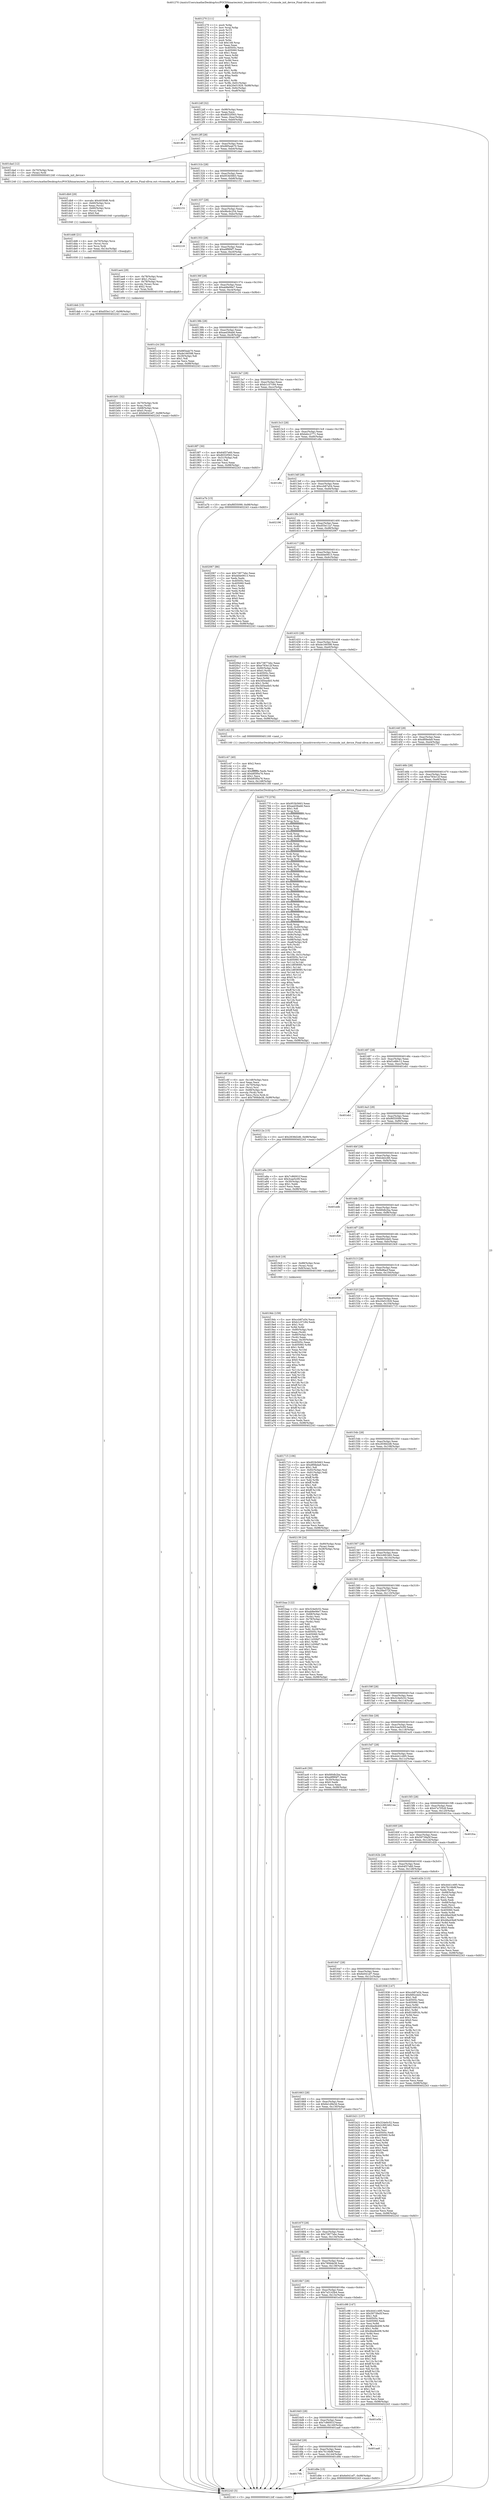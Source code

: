 digraph "0x401270" {
  label = "0x401270 (/mnt/c/Users/mathe/Desktop/tcc/POCII/binaries/extr_linuxdriversttyvtvt.c_vtconsole_init_device_Final-ollvm.out::main(0))"
  labelloc = "t"
  node[shape=record]

  Entry [label="",width=0.3,height=0.3,shape=circle,fillcolor=black,style=filled]
  "0x4012df" [label="{
     0x4012df [32]\l
     | [instrs]\l
     &nbsp;&nbsp;0x4012df \<+6\>: mov -0x98(%rbp),%eax\l
     &nbsp;&nbsp;0x4012e5 \<+2\>: mov %eax,%ecx\l
     &nbsp;&nbsp;0x4012e7 \<+6\>: sub $0x8032f563,%ecx\l
     &nbsp;&nbsp;0x4012ed \<+6\>: mov %eax,-0xac(%rbp)\l
     &nbsp;&nbsp;0x4012f3 \<+6\>: mov %ecx,-0xb0(%rbp)\l
     &nbsp;&nbsp;0x4012f9 \<+6\>: je 0000000000401915 \<main+0x6a5\>\l
  }"]
  "0x401915" [label="{
     0x401915\l
  }", style=dashed]
  "0x4012ff" [label="{
     0x4012ff [28]\l
     | [instrs]\l
     &nbsp;&nbsp;0x4012ff \<+5\>: jmp 0000000000401304 \<main+0x94\>\l
     &nbsp;&nbsp;0x401304 \<+6\>: mov -0xac(%rbp),%eax\l
     &nbsp;&nbsp;0x40130a \<+5\>: sub $0x885eab70,%eax\l
     &nbsp;&nbsp;0x40130f \<+6\>: mov %eax,-0xb4(%rbp)\l
     &nbsp;&nbsp;0x401315 \<+6\>: je 0000000000401dad \<main+0xb3d\>\l
  }"]
  Exit [label="",width=0.3,height=0.3,shape=circle,fillcolor=black,style=filled,peripheries=2]
  "0x401dad" [label="{
     0x401dad [12]\l
     | [instrs]\l
     &nbsp;&nbsp;0x401dad \<+4\>: mov -0x70(%rbp),%rax\l
     &nbsp;&nbsp;0x401db1 \<+3\>: mov (%rax),%rdi\l
     &nbsp;&nbsp;0x401db4 \<+5\>: call 0000000000401240 \<vtconsole_init_device\>\l
     | [calls]\l
     &nbsp;&nbsp;0x401240 \{1\} (/mnt/c/Users/mathe/Desktop/tcc/POCII/binaries/extr_linuxdriversttyvtvt.c_vtconsole_init_device_Final-ollvm.out::vtconsole_init_device)\l
  }"]
  "0x40131b" [label="{
     0x40131b [28]\l
     | [instrs]\l
     &nbsp;&nbsp;0x40131b \<+5\>: jmp 0000000000401320 \<main+0xb0\>\l
     &nbsp;&nbsp;0x401320 \<+6\>: mov -0xac(%rbp),%eax\l
     &nbsp;&nbsp;0x401326 \<+5\>: sub $0x953b5663,%eax\l
     &nbsp;&nbsp;0x40132b \<+6\>: mov %eax,-0xb8(%rbp)\l
     &nbsp;&nbsp;0x401331 \<+6\>: je 0000000000402151 \<main+0xee1\>\l
  }"]
  "0x401deb" [label="{
     0x401deb [15]\l
     | [instrs]\l
     &nbsp;&nbsp;0x401deb \<+10\>: movl $0xd55e11a7,-0x98(%rbp)\l
     &nbsp;&nbsp;0x401df5 \<+5\>: jmp 0000000000402243 \<main+0xfd3\>\l
  }"]
  "0x402151" [label="{
     0x402151\l
  }", style=dashed]
  "0x401337" [label="{
     0x401337 [28]\l
     | [instrs]\l
     &nbsp;&nbsp;0x401337 \<+5\>: jmp 000000000040133c \<main+0xcc\>\l
     &nbsp;&nbsp;0x40133c \<+6\>: mov -0xac(%rbp),%eax\l
     &nbsp;&nbsp;0x401342 \<+5\>: sub $0x9bc6c254,%eax\l
     &nbsp;&nbsp;0x401347 \<+6\>: mov %eax,-0xbc(%rbp)\l
     &nbsp;&nbsp;0x40134d \<+6\>: je 0000000000402218 \<main+0xfa8\>\l
  }"]
  "0x401dd6" [label="{
     0x401dd6 [21]\l
     | [instrs]\l
     &nbsp;&nbsp;0x401dd6 \<+4\>: mov -0x70(%rbp),%rcx\l
     &nbsp;&nbsp;0x401dda \<+3\>: mov (%rcx),%rcx\l
     &nbsp;&nbsp;0x401ddd \<+3\>: mov %rcx,%rdi\l
     &nbsp;&nbsp;0x401de0 \<+6\>: mov %eax,-0x14c(%rbp)\l
     &nbsp;&nbsp;0x401de6 \<+5\>: call 0000000000401030 \<free@plt\>\l
     | [calls]\l
     &nbsp;&nbsp;0x401030 \{1\} (unknown)\l
  }"]
  "0x402218" [label="{
     0x402218\l
  }", style=dashed]
  "0x401353" [label="{
     0x401353 [28]\l
     | [instrs]\l
     &nbsp;&nbsp;0x401353 \<+5\>: jmp 0000000000401358 \<main+0xe8\>\l
     &nbsp;&nbsp;0x401358 \<+6\>: mov -0xac(%rbp),%eax\l
     &nbsp;&nbsp;0x40135e \<+5\>: sub $0xa9f9f4f7,%eax\l
     &nbsp;&nbsp;0x401363 \<+6\>: mov %eax,-0xc0(%rbp)\l
     &nbsp;&nbsp;0x401369 \<+6\>: je 0000000000401ae4 \<main+0x874\>\l
  }"]
  "0x401db9" [label="{
     0x401db9 [29]\l
     | [instrs]\l
     &nbsp;&nbsp;0x401db9 \<+10\>: movabs $0x4030d6,%rdi\l
     &nbsp;&nbsp;0x401dc3 \<+4\>: mov -0x60(%rbp),%rcx\l
     &nbsp;&nbsp;0x401dc7 \<+2\>: mov %eax,(%rcx)\l
     &nbsp;&nbsp;0x401dc9 \<+4\>: mov -0x60(%rbp),%rcx\l
     &nbsp;&nbsp;0x401dcd \<+2\>: mov (%rcx),%esi\l
     &nbsp;&nbsp;0x401dcf \<+2\>: mov $0x0,%al\l
     &nbsp;&nbsp;0x401dd1 \<+5\>: call 0000000000401040 \<printf@plt\>\l
     | [calls]\l
     &nbsp;&nbsp;0x401040 \{1\} (unknown)\l
  }"]
  "0x401ae4" [label="{
     0x401ae4 [29]\l
     | [instrs]\l
     &nbsp;&nbsp;0x401ae4 \<+4\>: mov -0x78(%rbp),%rax\l
     &nbsp;&nbsp;0x401ae8 \<+6\>: movl $0x1,(%rax)\l
     &nbsp;&nbsp;0x401aee \<+4\>: mov -0x78(%rbp),%rax\l
     &nbsp;&nbsp;0x401af2 \<+3\>: movslq (%rax),%rax\l
     &nbsp;&nbsp;0x401af5 \<+4\>: shl $0x2,%rax\l
     &nbsp;&nbsp;0x401af9 \<+3\>: mov %rax,%rdi\l
     &nbsp;&nbsp;0x401afc \<+5\>: call 0000000000401050 \<malloc@plt\>\l
     | [calls]\l
     &nbsp;&nbsp;0x401050 \{1\} (unknown)\l
  }"]
  "0x40136f" [label="{
     0x40136f [28]\l
     | [instrs]\l
     &nbsp;&nbsp;0x40136f \<+5\>: jmp 0000000000401374 \<main+0x104\>\l
     &nbsp;&nbsp;0x401374 \<+6\>: mov -0xac(%rbp),%eax\l
     &nbsp;&nbsp;0x40137a \<+5\>: sub $0xab8e06e7,%eax\l
     &nbsp;&nbsp;0x40137f \<+6\>: mov %eax,-0xc4(%rbp)\l
     &nbsp;&nbsp;0x401385 \<+6\>: je 0000000000401c24 \<main+0x9b4\>\l
  }"]
  "0x40170b" [label="{
     0x40170b\l
  }", style=dashed]
  "0x401c24" [label="{
     0x401c24 [30]\l
     | [instrs]\l
     &nbsp;&nbsp;0x401c24 \<+5\>: mov $0x885eab70,%eax\l
     &nbsp;&nbsp;0x401c29 \<+5\>: mov $0xde166598,%ecx\l
     &nbsp;&nbsp;0x401c2e \<+3\>: mov -0x29(%rbp),%dl\l
     &nbsp;&nbsp;0x401c31 \<+3\>: test $0x1,%dl\l
     &nbsp;&nbsp;0x401c34 \<+3\>: cmovne %ecx,%eax\l
     &nbsp;&nbsp;0x401c37 \<+6\>: mov %eax,-0x98(%rbp)\l
     &nbsp;&nbsp;0x401c3d \<+5\>: jmp 0000000000402243 \<main+0xfd3\>\l
  }"]
  "0x40138b" [label="{
     0x40138b [28]\l
     | [instrs]\l
     &nbsp;&nbsp;0x40138b \<+5\>: jmp 0000000000401390 \<main+0x120\>\l
     &nbsp;&nbsp;0x401390 \<+6\>: mov -0xac(%rbp),%eax\l
     &nbsp;&nbsp;0x401396 \<+5\>: sub $0xaed36ab6,%eax\l
     &nbsp;&nbsp;0x40139b \<+6\>: mov %eax,-0xc8(%rbp)\l
     &nbsp;&nbsp;0x4013a1 \<+6\>: je 00000000004018f7 \<main+0x687\>\l
  }"]
  "0x401d9e" [label="{
     0x401d9e [15]\l
     | [instrs]\l
     &nbsp;&nbsp;0x401d9e \<+10\>: movl $0x6e041ef7,-0x98(%rbp)\l
     &nbsp;&nbsp;0x401da8 \<+5\>: jmp 0000000000402243 \<main+0xfd3\>\l
  }"]
  "0x4018f7" [label="{
     0x4018f7 [30]\l
     | [instrs]\l
     &nbsp;&nbsp;0x4018f7 \<+5\>: mov $0x64f37e60,%eax\l
     &nbsp;&nbsp;0x4018fc \<+5\>: mov $0x8032f563,%ecx\l
     &nbsp;&nbsp;0x401901 \<+3\>: mov -0x31(%rbp),%dl\l
     &nbsp;&nbsp;0x401904 \<+3\>: test $0x1,%dl\l
     &nbsp;&nbsp;0x401907 \<+3\>: cmovne %ecx,%eax\l
     &nbsp;&nbsp;0x40190a \<+6\>: mov %eax,-0x98(%rbp)\l
     &nbsp;&nbsp;0x401910 \<+5\>: jmp 0000000000402243 \<main+0xfd3\>\l
  }"]
  "0x4013a7" [label="{
     0x4013a7 [28]\l
     | [instrs]\l
     &nbsp;&nbsp;0x4013a7 \<+5\>: jmp 00000000004013ac \<main+0x13c\>\l
     &nbsp;&nbsp;0x4013ac \<+6\>: mov -0xac(%rbp),%eax\l
     &nbsp;&nbsp;0x4013b2 \<+5\>: sub $0xb1c57c94,%eax\l
     &nbsp;&nbsp;0x4013b7 \<+6\>: mov %eax,-0xcc(%rbp)\l
     &nbsp;&nbsp;0x4013bd \<+6\>: je 0000000000401a7b \<main+0x80b\>\l
  }"]
  "0x4016ef" [label="{
     0x4016ef [28]\l
     | [instrs]\l
     &nbsp;&nbsp;0x4016ef \<+5\>: jmp 00000000004016f4 \<main+0x484\>\l
     &nbsp;&nbsp;0x4016f4 \<+6\>: mov -0xac(%rbp),%eax\l
     &nbsp;&nbsp;0x4016fa \<+5\>: sub $0x7fc16b9f,%eax\l
     &nbsp;&nbsp;0x4016ff \<+6\>: mov %eax,-0x144(%rbp)\l
     &nbsp;&nbsp;0x401705 \<+6\>: je 0000000000401d9e \<main+0xb2e\>\l
  }"]
  "0x401a7b" [label="{
     0x401a7b [15]\l
     | [instrs]\l
     &nbsp;&nbsp;0x401a7b \<+10\>: movl $0xf6f35099,-0x98(%rbp)\l
     &nbsp;&nbsp;0x401a85 \<+5\>: jmp 0000000000402243 \<main+0xfd3\>\l
  }"]
  "0x4013c3" [label="{
     0x4013c3 [28]\l
     | [instrs]\l
     &nbsp;&nbsp;0x4013c3 \<+5\>: jmp 00000000004013c8 \<main+0x158\>\l
     &nbsp;&nbsp;0x4013c8 \<+6\>: mov -0xac(%rbp),%eax\l
     &nbsp;&nbsp;0x4013ce \<+5\>: sub $0xbdcc2771,%eax\l
     &nbsp;&nbsp;0x4013d3 \<+6\>: mov %eax,-0xd0(%rbp)\l
     &nbsp;&nbsp;0x4013d9 \<+6\>: je 0000000000401dfa \<main+0xb8a\>\l
  }"]
  "0x401aa8" [label="{
     0x401aa8\l
  }", style=dashed]
  "0x401dfa" [label="{
     0x401dfa\l
  }", style=dashed]
  "0x4013df" [label="{
     0x4013df [28]\l
     | [instrs]\l
     &nbsp;&nbsp;0x4013df \<+5\>: jmp 00000000004013e4 \<main+0x174\>\l
     &nbsp;&nbsp;0x4013e4 \<+6\>: mov -0xac(%rbp),%eax\l
     &nbsp;&nbsp;0x4013ea \<+5\>: sub $0xccb87a54,%eax\l
     &nbsp;&nbsp;0x4013ef \<+6\>: mov %eax,-0xd4(%rbp)\l
     &nbsp;&nbsp;0x4013f5 \<+6\>: je 0000000000402196 \<main+0xf26\>\l
  }"]
  "0x4016d3" [label="{
     0x4016d3 [28]\l
     | [instrs]\l
     &nbsp;&nbsp;0x4016d3 \<+5\>: jmp 00000000004016d8 \<main+0x468\>\l
     &nbsp;&nbsp;0x4016d8 \<+6\>: mov -0xac(%rbp),%eax\l
     &nbsp;&nbsp;0x4016de \<+5\>: sub $0x7c86001f,%eax\l
     &nbsp;&nbsp;0x4016e3 \<+6\>: mov %eax,-0x140(%rbp)\l
     &nbsp;&nbsp;0x4016e9 \<+6\>: je 0000000000401aa8 \<main+0x838\>\l
  }"]
  "0x402196" [label="{
     0x402196\l
  }", style=dashed]
  "0x4013fb" [label="{
     0x4013fb [28]\l
     | [instrs]\l
     &nbsp;&nbsp;0x4013fb \<+5\>: jmp 0000000000401400 \<main+0x190\>\l
     &nbsp;&nbsp;0x401400 \<+6\>: mov -0xac(%rbp),%eax\l
     &nbsp;&nbsp;0x401406 \<+5\>: sub $0xd55e11a7,%eax\l
     &nbsp;&nbsp;0x40140b \<+6\>: mov %eax,-0xd8(%rbp)\l
     &nbsp;&nbsp;0x401411 \<+6\>: je 0000000000402067 \<main+0xdf7\>\l
  }"]
  "0x401e5b" [label="{
     0x401e5b\l
  }", style=dashed]
  "0x402067" [label="{
     0x402067 [86]\l
     | [instrs]\l
     &nbsp;&nbsp;0x402067 \<+5\>: mov $0x73877ebc,%eax\l
     &nbsp;&nbsp;0x40206c \<+5\>: mov $0xdd4e0613,%ecx\l
     &nbsp;&nbsp;0x402071 \<+2\>: xor %edx,%edx\l
     &nbsp;&nbsp;0x402073 \<+7\>: mov 0x40505c,%esi\l
     &nbsp;&nbsp;0x40207a \<+7\>: mov 0x405060,%edi\l
     &nbsp;&nbsp;0x402081 \<+3\>: sub $0x1,%edx\l
     &nbsp;&nbsp;0x402084 \<+3\>: mov %esi,%r8d\l
     &nbsp;&nbsp;0x402087 \<+3\>: add %edx,%r8d\l
     &nbsp;&nbsp;0x40208a \<+4\>: imul %r8d,%esi\l
     &nbsp;&nbsp;0x40208e \<+3\>: and $0x1,%esi\l
     &nbsp;&nbsp;0x402091 \<+3\>: cmp $0x0,%esi\l
     &nbsp;&nbsp;0x402094 \<+4\>: sete %r9b\l
     &nbsp;&nbsp;0x402098 \<+3\>: cmp $0xa,%edi\l
     &nbsp;&nbsp;0x40209b \<+4\>: setl %r10b\l
     &nbsp;&nbsp;0x40209f \<+3\>: mov %r9b,%r11b\l
     &nbsp;&nbsp;0x4020a2 \<+3\>: and %r10b,%r11b\l
     &nbsp;&nbsp;0x4020a5 \<+3\>: xor %r10b,%r9b\l
     &nbsp;&nbsp;0x4020a8 \<+3\>: or %r9b,%r11b\l
     &nbsp;&nbsp;0x4020ab \<+4\>: test $0x1,%r11b\l
     &nbsp;&nbsp;0x4020af \<+3\>: cmovne %ecx,%eax\l
     &nbsp;&nbsp;0x4020b2 \<+6\>: mov %eax,-0x98(%rbp)\l
     &nbsp;&nbsp;0x4020b8 \<+5\>: jmp 0000000000402243 \<main+0xfd3\>\l
  }"]
  "0x401417" [label="{
     0x401417 [28]\l
     | [instrs]\l
     &nbsp;&nbsp;0x401417 \<+5\>: jmp 000000000040141c \<main+0x1ac\>\l
     &nbsp;&nbsp;0x40141c \<+6\>: mov -0xac(%rbp),%eax\l
     &nbsp;&nbsp;0x401422 \<+5\>: sub $0xdd4e0613,%eax\l
     &nbsp;&nbsp;0x401427 \<+6\>: mov %eax,-0xdc(%rbp)\l
     &nbsp;&nbsp;0x40142d \<+6\>: je 00000000004020bd \<main+0xe4d\>\l
  }"]
  "0x4016b7" [label="{
     0x4016b7 [28]\l
     | [instrs]\l
     &nbsp;&nbsp;0x4016b7 \<+5\>: jmp 00000000004016bc \<main+0x44c\>\l
     &nbsp;&nbsp;0x4016bc \<+6\>: mov -0xac(%rbp),%eax\l
     &nbsp;&nbsp;0x4016c2 \<+5\>: sub $0x7a3143b4,%eax\l
     &nbsp;&nbsp;0x4016c7 \<+6\>: mov %eax,-0x13c(%rbp)\l
     &nbsp;&nbsp;0x4016cd \<+6\>: je 0000000000401e5b \<main+0xbeb\>\l
  }"]
  "0x4020bd" [label="{
     0x4020bd [109]\l
     | [instrs]\l
     &nbsp;&nbsp;0x4020bd \<+5\>: mov $0x73877ebc,%eax\l
     &nbsp;&nbsp;0x4020c2 \<+5\>: mov $0xe783e12f,%ecx\l
     &nbsp;&nbsp;0x4020c7 \<+7\>: mov -0x90(%rbp),%rdx\l
     &nbsp;&nbsp;0x4020ce \<+6\>: movl $0x0,(%rdx)\l
     &nbsp;&nbsp;0x4020d4 \<+7\>: mov 0x40505c,%esi\l
     &nbsp;&nbsp;0x4020db \<+7\>: mov 0x405060,%edi\l
     &nbsp;&nbsp;0x4020e2 \<+3\>: mov %esi,%r8d\l
     &nbsp;&nbsp;0x4020e5 \<+7\>: sub $0x3d5ea4b5,%r8d\l
     &nbsp;&nbsp;0x4020ec \<+4\>: sub $0x1,%r8d\l
     &nbsp;&nbsp;0x4020f0 \<+7\>: add $0x3d5ea4b5,%r8d\l
     &nbsp;&nbsp;0x4020f7 \<+4\>: imul %r8d,%esi\l
     &nbsp;&nbsp;0x4020fb \<+3\>: and $0x1,%esi\l
     &nbsp;&nbsp;0x4020fe \<+3\>: cmp $0x0,%esi\l
     &nbsp;&nbsp;0x402101 \<+4\>: sete %r9b\l
     &nbsp;&nbsp;0x402105 \<+3\>: cmp $0xa,%edi\l
     &nbsp;&nbsp;0x402108 \<+4\>: setl %r10b\l
     &nbsp;&nbsp;0x40210c \<+3\>: mov %r9b,%r11b\l
     &nbsp;&nbsp;0x40210f \<+3\>: and %r10b,%r11b\l
     &nbsp;&nbsp;0x402112 \<+3\>: xor %r10b,%r9b\l
     &nbsp;&nbsp;0x402115 \<+3\>: or %r9b,%r11b\l
     &nbsp;&nbsp;0x402118 \<+4\>: test $0x1,%r11b\l
     &nbsp;&nbsp;0x40211c \<+3\>: cmovne %ecx,%eax\l
     &nbsp;&nbsp;0x40211f \<+6\>: mov %eax,-0x98(%rbp)\l
     &nbsp;&nbsp;0x402125 \<+5\>: jmp 0000000000402243 \<main+0xfd3\>\l
  }"]
  "0x401433" [label="{
     0x401433 [28]\l
     | [instrs]\l
     &nbsp;&nbsp;0x401433 \<+5\>: jmp 0000000000401438 \<main+0x1c8\>\l
     &nbsp;&nbsp;0x401438 \<+6\>: mov -0xac(%rbp),%eax\l
     &nbsp;&nbsp;0x40143e \<+5\>: sub $0xde166598,%eax\l
     &nbsp;&nbsp;0x401443 \<+6\>: mov %eax,-0xe0(%rbp)\l
     &nbsp;&nbsp;0x401449 \<+6\>: je 0000000000401c42 \<main+0x9d2\>\l
  }"]
  "0x401c98" [label="{
     0x401c98 [147]\l
     | [instrs]\l
     &nbsp;&nbsp;0x401c98 \<+5\>: mov $0x4441c495,%eax\l
     &nbsp;&nbsp;0x401c9d \<+5\>: mov $0x59739a5f,%ecx\l
     &nbsp;&nbsp;0x401ca2 \<+2\>: mov $0x1,%dl\l
     &nbsp;&nbsp;0x401ca4 \<+7\>: mov 0x40505c,%esi\l
     &nbsp;&nbsp;0x401cab \<+7\>: mov 0x405060,%edi\l
     &nbsp;&nbsp;0x401cb2 \<+3\>: mov %esi,%r8d\l
     &nbsp;&nbsp;0x401cb5 \<+7\>: add $0x4bedb408,%r8d\l
     &nbsp;&nbsp;0x401cbc \<+4\>: sub $0x1,%r8d\l
     &nbsp;&nbsp;0x401cc0 \<+7\>: sub $0x4bedb408,%r8d\l
     &nbsp;&nbsp;0x401cc7 \<+4\>: imul %r8d,%esi\l
     &nbsp;&nbsp;0x401ccb \<+3\>: and $0x1,%esi\l
     &nbsp;&nbsp;0x401cce \<+3\>: cmp $0x0,%esi\l
     &nbsp;&nbsp;0x401cd1 \<+4\>: sete %r9b\l
     &nbsp;&nbsp;0x401cd5 \<+3\>: cmp $0xa,%edi\l
     &nbsp;&nbsp;0x401cd8 \<+4\>: setl %r10b\l
     &nbsp;&nbsp;0x401cdc \<+3\>: mov %r9b,%r11b\l
     &nbsp;&nbsp;0x401cdf \<+4\>: xor $0xff,%r11b\l
     &nbsp;&nbsp;0x401ce3 \<+3\>: mov %r10b,%bl\l
     &nbsp;&nbsp;0x401ce6 \<+3\>: xor $0xff,%bl\l
     &nbsp;&nbsp;0x401ce9 \<+3\>: xor $0x1,%dl\l
     &nbsp;&nbsp;0x401cec \<+3\>: mov %r11b,%r14b\l
     &nbsp;&nbsp;0x401cef \<+4\>: and $0xff,%r14b\l
     &nbsp;&nbsp;0x401cf3 \<+3\>: and %dl,%r9b\l
     &nbsp;&nbsp;0x401cf6 \<+3\>: mov %bl,%r15b\l
     &nbsp;&nbsp;0x401cf9 \<+4\>: and $0xff,%r15b\l
     &nbsp;&nbsp;0x401cfd \<+3\>: and %dl,%r10b\l
     &nbsp;&nbsp;0x401d00 \<+3\>: or %r9b,%r14b\l
     &nbsp;&nbsp;0x401d03 \<+3\>: or %r10b,%r15b\l
     &nbsp;&nbsp;0x401d06 \<+3\>: xor %r15b,%r14b\l
     &nbsp;&nbsp;0x401d09 \<+3\>: or %bl,%r11b\l
     &nbsp;&nbsp;0x401d0c \<+4\>: xor $0xff,%r11b\l
     &nbsp;&nbsp;0x401d10 \<+3\>: or $0x1,%dl\l
     &nbsp;&nbsp;0x401d13 \<+3\>: and %dl,%r11b\l
     &nbsp;&nbsp;0x401d16 \<+3\>: or %r11b,%r14b\l
     &nbsp;&nbsp;0x401d19 \<+4\>: test $0x1,%r14b\l
     &nbsp;&nbsp;0x401d1d \<+3\>: cmovne %ecx,%eax\l
     &nbsp;&nbsp;0x401d20 \<+6\>: mov %eax,-0x98(%rbp)\l
     &nbsp;&nbsp;0x401d26 \<+5\>: jmp 0000000000402243 \<main+0xfd3\>\l
  }"]
  "0x401c42" [label="{
     0x401c42 [5]\l
     | [instrs]\l
     &nbsp;&nbsp;0x401c42 \<+5\>: call 0000000000401160 \<next_i\>\l
     | [calls]\l
     &nbsp;&nbsp;0x401160 \{1\} (/mnt/c/Users/mathe/Desktop/tcc/POCII/binaries/extr_linuxdriversttyvtvt.c_vtconsole_init_device_Final-ollvm.out::next_i)\l
  }"]
  "0x40144f" [label="{
     0x40144f [28]\l
     | [instrs]\l
     &nbsp;&nbsp;0x40144f \<+5\>: jmp 0000000000401454 \<main+0x1e4\>\l
     &nbsp;&nbsp;0x401454 \<+6\>: mov -0xac(%rbp),%eax\l
     &nbsp;&nbsp;0x40145a \<+5\>: sub $0xdf0feda9,%eax\l
     &nbsp;&nbsp;0x40145f \<+6\>: mov %eax,-0xe4(%rbp)\l
     &nbsp;&nbsp;0x401465 \<+6\>: je 000000000040177f \<main+0x50f\>\l
  }"]
  "0x40169b" [label="{
     0x40169b [28]\l
     | [instrs]\l
     &nbsp;&nbsp;0x40169b \<+5\>: jmp 00000000004016a0 \<main+0x430\>\l
     &nbsp;&nbsp;0x4016a0 \<+6\>: mov -0xac(%rbp),%eax\l
     &nbsp;&nbsp;0x4016a6 \<+5\>: sub $0x7906de38,%eax\l
     &nbsp;&nbsp;0x4016ab \<+6\>: mov %eax,-0x138(%rbp)\l
     &nbsp;&nbsp;0x4016b1 \<+6\>: je 0000000000401c98 \<main+0xa28\>\l
  }"]
  "0x40177f" [label="{
     0x40177f [376]\l
     | [instrs]\l
     &nbsp;&nbsp;0x40177f \<+5\>: mov $0x953b5663,%eax\l
     &nbsp;&nbsp;0x401784 \<+5\>: mov $0xaed36ab6,%ecx\l
     &nbsp;&nbsp;0x401789 \<+2\>: mov $0x1,%dl\l
     &nbsp;&nbsp;0x40178b \<+3\>: mov %rsp,%rsi\l
     &nbsp;&nbsp;0x40178e \<+4\>: add $0xfffffffffffffff0,%rsi\l
     &nbsp;&nbsp;0x401792 \<+3\>: mov %rsi,%rsp\l
     &nbsp;&nbsp;0x401795 \<+7\>: mov %rsi,-0x90(%rbp)\l
     &nbsp;&nbsp;0x40179c \<+3\>: mov %rsp,%rsi\l
     &nbsp;&nbsp;0x40179f \<+4\>: add $0xfffffffffffffff0,%rsi\l
     &nbsp;&nbsp;0x4017a3 \<+3\>: mov %rsi,%rsp\l
     &nbsp;&nbsp;0x4017a6 \<+3\>: mov %rsp,%rdi\l
     &nbsp;&nbsp;0x4017a9 \<+4\>: add $0xfffffffffffffff0,%rdi\l
     &nbsp;&nbsp;0x4017ad \<+3\>: mov %rdi,%rsp\l
     &nbsp;&nbsp;0x4017b0 \<+7\>: mov %rdi,-0x88(%rbp)\l
     &nbsp;&nbsp;0x4017b7 \<+3\>: mov %rsp,%rdi\l
     &nbsp;&nbsp;0x4017ba \<+4\>: add $0xfffffffffffffff0,%rdi\l
     &nbsp;&nbsp;0x4017be \<+3\>: mov %rdi,%rsp\l
     &nbsp;&nbsp;0x4017c1 \<+4\>: mov %rdi,-0x80(%rbp)\l
     &nbsp;&nbsp;0x4017c5 \<+3\>: mov %rsp,%rdi\l
     &nbsp;&nbsp;0x4017c8 \<+4\>: add $0xfffffffffffffff0,%rdi\l
     &nbsp;&nbsp;0x4017cc \<+3\>: mov %rdi,%rsp\l
     &nbsp;&nbsp;0x4017cf \<+4\>: mov %rdi,-0x78(%rbp)\l
     &nbsp;&nbsp;0x4017d3 \<+3\>: mov %rsp,%rdi\l
     &nbsp;&nbsp;0x4017d6 \<+4\>: add $0xfffffffffffffff0,%rdi\l
     &nbsp;&nbsp;0x4017da \<+3\>: mov %rdi,%rsp\l
     &nbsp;&nbsp;0x4017dd \<+4\>: mov %rdi,-0x70(%rbp)\l
     &nbsp;&nbsp;0x4017e1 \<+3\>: mov %rsp,%rdi\l
     &nbsp;&nbsp;0x4017e4 \<+4\>: add $0xfffffffffffffff0,%rdi\l
     &nbsp;&nbsp;0x4017e8 \<+3\>: mov %rdi,%rsp\l
     &nbsp;&nbsp;0x4017eb \<+4\>: mov %rdi,-0x68(%rbp)\l
     &nbsp;&nbsp;0x4017ef \<+3\>: mov %rsp,%rdi\l
     &nbsp;&nbsp;0x4017f2 \<+4\>: add $0xfffffffffffffff0,%rdi\l
     &nbsp;&nbsp;0x4017f6 \<+3\>: mov %rdi,%rsp\l
     &nbsp;&nbsp;0x4017f9 \<+4\>: mov %rdi,-0x60(%rbp)\l
     &nbsp;&nbsp;0x4017fd \<+3\>: mov %rsp,%rdi\l
     &nbsp;&nbsp;0x401800 \<+4\>: add $0xfffffffffffffff0,%rdi\l
     &nbsp;&nbsp;0x401804 \<+3\>: mov %rdi,%rsp\l
     &nbsp;&nbsp;0x401807 \<+4\>: mov %rdi,-0x58(%rbp)\l
     &nbsp;&nbsp;0x40180b \<+3\>: mov %rsp,%rdi\l
     &nbsp;&nbsp;0x40180e \<+4\>: add $0xfffffffffffffff0,%rdi\l
     &nbsp;&nbsp;0x401812 \<+3\>: mov %rdi,%rsp\l
     &nbsp;&nbsp;0x401815 \<+4\>: mov %rdi,-0x50(%rbp)\l
     &nbsp;&nbsp;0x401819 \<+3\>: mov %rsp,%rdi\l
     &nbsp;&nbsp;0x40181c \<+4\>: add $0xfffffffffffffff0,%rdi\l
     &nbsp;&nbsp;0x401820 \<+3\>: mov %rdi,%rsp\l
     &nbsp;&nbsp;0x401823 \<+4\>: mov %rdi,-0x48(%rbp)\l
     &nbsp;&nbsp;0x401827 \<+3\>: mov %rsp,%rdi\l
     &nbsp;&nbsp;0x40182a \<+4\>: add $0xfffffffffffffff0,%rdi\l
     &nbsp;&nbsp;0x40182e \<+3\>: mov %rdi,%rsp\l
     &nbsp;&nbsp;0x401831 \<+4\>: mov %rdi,-0x40(%rbp)\l
     &nbsp;&nbsp;0x401835 \<+7\>: mov -0x90(%rbp),%rdi\l
     &nbsp;&nbsp;0x40183c \<+6\>: movl $0x0,(%rdi)\l
     &nbsp;&nbsp;0x401842 \<+7\>: mov -0x9c(%rbp),%r8d\l
     &nbsp;&nbsp;0x401849 \<+3\>: mov %r8d,(%rsi)\l
     &nbsp;&nbsp;0x40184c \<+7\>: mov -0x88(%rbp),%rdi\l
     &nbsp;&nbsp;0x401853 \<+7\>: mov -0xa8(%rbp),%r9\l
     &nbsp;&nbsp;0x40185a \<+3\>: mov %r9,(%rdi)\l
     &nbsp;&nbsp;0x40185d \<+3\>: cmpl $0x2,(%rsi)\l
     &nbsp;&nbsp;0x401860 \<+4\>: setne %r10b\l
     &nbsp;&nbsp;0x401864 \<+4\>: and $0x1,%r10b\l
     &nbsp;&nbsp;0x401868 \<+4\>: mov %r10b,-0x31(%rbp)\l
     &nbsp;&nbsp;0x40186c \<+8\>: mov 0x40505c,%r11d\l
     &nbsp;&nbsp;0x401874 \<+7\>: mov 0x405060,%ebx\l
     &nbsp;&nbsp;0x40187b \<+3\>: mov %r11d,%r14d\l
     &nbsp;&nbsp;0x40187e \<+7\>: sub $0x1d858085,%r14d\l
     &nbsp;&nbsp;0x401885 \<+4\>: sub $0x1,%r14d\l
     &nbsp;&nbsp;0x401889 \<+7\>: add $0x1d858085,%r14d\l
     &nbsp;&nbsp;0x401890 \<+4\>: imul %r14d,%r11d\l
     &nbsp;&nbsp;0x401894 \<+4\>: and $0x1,%r11d\l
     &nbsp;&nbsp;0x401898 \<+4\>: cmp $0x0,%r11d\l
     &nbsp;&nbsp;0x40189c \<+4\>: sete %r10b\l
     &nbsp;&nbsp;0x4018a0 \<+3\>: cmp $0xa,%ebx\l
     &nbsp;&nbsp;0x4018a3 \<+4\>: setl %r15b\l
     &nbsp;&nbsp;0x4018a7 \<+3\>: mov %r10b,%r12b\l
     &nbsp;&nbsp;0x4018aa \<+4\>: xor $0xff,%r12b\l
     &nbsp;&nbsp;0x4018ae \<+3\>: mov %r15b,%r13b\l
     &nbsp;&nbsp;0x4018b1 \<+4\>: xor $0xff,%r13b\l
     &nbsp;&nbsp;0x4018b5 \<+3\>: xor $0x1,%dl\l
     &nbsp;&nbsp;0x4018b8 \<+3\>: mov %r12b,%sil\l
     &nbsp;&nbsp;0x4018bb \<+4\>: and $0xff,%sil\l
     &nbsp;&nbsp;0x4018bf \<+3\>: and %dl,%r10b\l
     &nbsp;&nbsp;0x4018c2 \<+3\>: mov %r13b,%dil\l
     &nbsp;&nbsp;0x4018c5 \<+4\>: and $0xff,%dil\l
     &nbsp;&nbsp;0x4018c9 \<+3\>: and %dl,%r15b\l
     &nbsp;&nbsp;0x4018cc \<+3\>: or %r10b,%sil\l
     &nbsp;&nbsp;0x4018cf \<+3\>: or %r15b,%dil\l
     &nbsp;&nbsp;0x4018d2 \<+3\>: xor %dil,%sil\l
     &nbsp;&nbsp;0x4018d5 \<+3\>: or %r13b,%r12b\l
     &nbsp;&nbsp;0x4018d8 \<+4\>: xor $0xff,%r12b\l
     &nbsp;&nbsp;0x4018dc \<+3\>: or $0x1,%dl\l
     &nbsp;&nbsp;0x4018df \<+3\>: and %dl,%r12b\l
     &nbsp;&nbsp;0x4018e2 \<+3\>: or %r12b,%sil\l
     &nbsp;&nbsp;0x4018e5 \<+4\>: test $0x1,%sil\l
     &nbsp;&nbsp;0x4018e9 \<+3\>: cmovne %ecx,%eax\l
     &nbsp;&nbsp;0x4018ec \<+6\>: mov %eax,-0x98(%rbp)\l
     &nbsp;&nbsp;0x4018f2 \<+5\>: jmp 0000000000402243 \<main+0xfd3\>\l
  }"]
  "0x40146b" [label="{
     0x40146b [28]\l
     | [instrs]\l
     &nbsp;&nbsp;0x40146b \<+5\>: jmp 0000000000401470 \<main+0x200\>\l
     &nbsp;&nbsp;0x401470 \<+6\>: mov -0xac(%rbp),%eax\l
     &nbsp;&nbsp;0x401476 \<+5\>: sub $0xe783e12f,%eax\l
     &nbsp;&nbsp;0x40147b \<+6\>: mov %eax,-0xe8(%rbp)\l
     &nbsp;&nbsp;0x401481 \<+6\>: je 000000000040212a \<main+0xeba\>\l
  }"]
  "0x40222c" [label="{
     0x40222c\l
  }", style=dashed]
  "0x40212a" [label="{
     0x40212a [15]\l
     | [instrs]\l
     &nbsp;&nbsp;0x40212a \<+10\>: movl $0x2838d2d6,-0x98(%rbp)\l
     &nbsp;&nbsp;0x402134 \<+5\>: jmp 0000000000402243 \<main+0xfd3\>\l
  }"]
  "0x401487" [label="{
     0x401487 [28]\l
     | [instrs]\l
     &nbsp;&nbsp;0x401487 \<+5\>: jmp 000000000040148c \<main+0x21c\>\l
     &nbsp;&nbsp;0x40148c \<+6\>: mov -0xac(%rbp),%eax\l
     &nbsp;&nbsp;0x401492 \<+5\>: sub $0xf1e88c12,%eax\l
     &nbsp;&nbsp;0x401497 \<+6\>: mov %eax,-0xec(%rbp)\l
     &nbsp;&nbsp;0x40149d \<+6\>: je 0000000000401eb1 \<main+0xc41\>\l
  }"]
  "0x40167f" [label="{
     0x40167f [28]\l
     | [instrs]\l
     &nbsp;&nbsp;0x40167f \<+5\>: jmp 0000000000401684 \<main+0x414\>\l
     &nbsp;&nbsp;0x401684 \<+6\>: mov -0xac(%rbp),%eax\l
     &nbsp;&nbsp;0x40168a \<+5\>: sub $0x73877ebc,%eax\l
     &nbsp;&nbsp;0x40168f \<+6\>: mov %eax,-0x134(%rbp)\l
     &nbsp;&nbsp;0x401695 \<+6\>: je 000000000040222c \<main+0xfbc\>\l
  }"]
  "0x401eb1" [label="{
     0x401eb1\l
  }", style=dashed]
  "0x4014a3" [label="{
     0x4014a3 [28]\l
     | [instrs]\l
     &nbsp;&nbsp;0x4014a3 \<+5\>: jmp 00000000004014a8 \<main+0x238\>\l
     &nbsp;&nbsp;0x4014a8 \<+6\>: mov -0xac(%rbp),%eax\l
     &nbsp;&nbsp;0x4014ae \<+5\>: sub $0xf6f35099,%eax\l
     &nbsp;&nbsp;0x4014b3 \<+6\>: mov %eax,-0xf0(%rbp)\l
     &nbsp;&nbsp;0x4014b9 \<+6\>: je 0000000000401a8a \<main+0x81a\>\l
  }"]
  "0x401f37" [label="{
     0x401f37\l
  }", style=dashed]
  "0x401a8a" [label="{
     0x401a8a [30]\l
     | [instrs]\l
     &nbsp;&nbsp;0x401a8a \<+5\>: mov $0x7c86001f,%eax\l
     &nbsp;&nbsp;0x401a8f \<+5\>: mov $0x3cae5c09,%ecx\l
     &nbsp;&nbsp;0x401a94 \<+3\>: mov -0x30(%rbp),%edx\l
     &nbsp;&nbsp;0x401a97 \<+3\>: cmp $0x1,%edx\l
     &nbsp;&nbsp;0x401a9a \<+3\>: cmovl %ecx,%eax\l
     &nbsp;&nbsp;0x401a9d \<+6\>: mov %eax,-0x98(%rbp)\l
     &nbsp;&nbsp;0x401aa3 \<+5\>: jmp 0000000000402243 \<main+0xfd3\>\l
  }"]
  "0x4014bf" [label="{
     0x4014bf [28]\l
     | [instrs]\l
     &nbsp;&nbsp;0x4014bf \<+5\>: jmp 00000000004014c4 \<main+0x254\>\l
     &nbsp;&nbsp;0x4014c4 \<+6\>: mov -0xac(%rbp),%eax\l
     &nbsp;&nbsp;0x4014ca \<+5\>: sub $0xfcdd2c66,%eax\l
     &nbsp;&nbsp;0x4014cf \<+6\>: mov %eax,-0xf4(%rbp)\l
     &nbsp;&nbsp;0x4014d5 \<+6\>: je 0000000000401edb \<main+0xc6b\>\l
  }"]
  "0x401c6f" [label="{
     0x401c6f [41]\l
     | [instrs]\l
     &nbsp;&nbsp;0x401c6f \<+6\>: mov -0x148(%rbp),%ecx\l
     &nbsp;&nbsp;0x401c75 \<+3\>: imul %eax,%ecx\l
     &nbsp;&nbsp;0x401c78 \<+4\>: mov -0x70(%rbp),%rsi\l
     &nbsp;&nbsp;0x401c7c \<+3\>: mov (%rsi),%rsi\l
     &nbsp;&nbsp;0x401c7f \<+4\>: mov -0x68(%rbp),%rdi\l
     &nbsp;&nbsp;0x401c83 \<+3\>: movslq (%rdi),%rdi\l
     &nbsp;&nbsp;0x401c86 \<+3\>: mov %ecx,(%rsi,%rdi,4)\l
     &nbsp;&nbsp;0x401c89 \<+10\>: movl $0x7906de38,-0x98(%rbp)\l
     &nbsp;&nbsp;0x401c93 \<+5\>: jmp 0000000000402243 \<main+0xfd3\>\l
  }"]
  "0x401edb" [label="{
     0x401edb\l
  }", style=dashed]
  "0x4014db" [label="{
     0x4014db [28]\l
     | [instrs]\l
     &nbsp;&nbsp;0x4014db \<+5\>: jmp 00000000004014e0 \<main+0x270\>\l
     &nbsp;&nbsp;0x4014e0 \<+6\>: mov -0xac(%rbp),%eax\l
     &nbsp;&nbsp;0x4014e6 \<+5\>: sub $0xfd0db2ba,%eax\l
     &nbsp;&nbsp;0x4014eb \<+6\>: mov %eax,-0xf8(%rbp)\l
     &nbsp;&nbsp;0x4014f1 \<+6\>: je 0000000000401f28 \<main+0xcb8\>\l
  }"]
  "0x401c47" [label="{
     0x401c47 [40]\l
     | [instrs]\l
     &nbsp;&nbsp;0x401c47 \<+5\>: mov $0x2,%ecx\l
     &nbsp;&nbsp;0x401c4c \<+1\>: cltd\l
     &nbsp;&nbsp;0x401c4d \<+2\>: idiv %ecx\l
     &nbsp;&nbsp;0x401c4f \<+6\>: imul $0xfffffffe,%edx,%ecx\l
     &nbsp;&nbsp;0x401c55 \<+6\>: add $0xb85f0a76,%ecx\l
     &nbsp;&nbsp;0x401c5b \<+3\>: add $0x1,%ecx\l
     &nbsp;&nbsp;0x401c5e \<+6\>: sub $0xb85f0a76,%ecx\l
     &nbsp;&nbsp;0x401c64 \<+6\>: mov %ecx,-0x148(%rbp)\l
     &nbsp;&nbsp;0x401c6a \<+5\>: call 0000000000401160 \<next_i\>\l
     | [calls]\l
     &nbsp;&nbsp;0x401160 \{1\} (/mnt/c/Users/mathe/Desktop/tcc/POCII/binaries/extr_linuxdriversttyvtvt.c_vtconsole_init_device_Final-ollvm.out::next_i)\l
  }"]
  "0x401f28" [label="{
     0x401f28\l
  }", style=dashed]
  "0x4014f7" [label="{
     0x4014f7 [28]\l
     | [instrs]\l
     &nbsp;&nbsp;0x4014f7 \<+5\>: jmp 00000000004014fc \<main+0x28c\>\l
     &nbsp;&nbsp;0x4014fc \<+6\>: mov -0xac(%rbp),%eax\l
     &nbsp;&nbsp;0x401502 \<+5\>: sub $0xfd92cbd2,%eax\l
     &nbsp;&nbsp;0x401507 \<+6\>: mov %eax,-0xfc(%rbp)\l
     &nbsp;&nbsp;0x40150d \<+6\>: je 00000000004019c9 \<main+0x759\>\l
  }"]
  "0x401663" [label="{
     0x401663 [28]\l
     | [instrs]\l
     &nbsp;&nbsp;0x401663 \<+5\>: jmp 0000000000401668 \<main+0x3f8\>\l
     &nbsp;&nbsp;0x401668 \<+6\>: mov -0xac(%rbp),%eax\l
     &nbsp;&nbsp;0x40166e \<+5\>: sub $0x6e1d9e3d,%eax\l
     &nbsp;&nbsp;0x401673 \<+6\>: mov %eax,-0x130(%rbp)\l
     &nbsp;&nbsp;0x401679 \<+6\>: je 0000000000401f37 \<main+0xcc7\>\l
  }"]
  "0x4019c9" [label="{
     0x4019c9 [19]\l
     | [instrs]\l
     &nbsp;&nbsp;0x4019c9 \<+7\>: mov -0x88(%rbp),%rax\l
     &nbsp;&nbsp;0x4019d0 \<+3\>: mov (%rax),%rax\l
     &nbsp;&nbsp;0x4019d3 \<+4\>: mov 0x8(%rax),%rdi\l
     &nbsp;&nbsp;0x4019d7 \<+5\>: call 0000000000401060 \<atoi@plt\>\l
     | [calls]\l
     &nbsp;&nbsp;0x401060 \{1\} (unknown)\l
  }"]
  "0x401513" [label="{
     0x401513 [28]\l
     | [instrs]\l
     &nbsp;&nbsp;0x401513 \<+5\>: jmp 0000000000401518 \<main+0x2a8\>\l
     &nbsp;&nbsp;0x401518 \<+6\>: mov -0xac(%rbp),%eax\l
     &nbsp;&nbsp;0x40151e \<+5\>: sub $0xfbd8acf,%eax\l
     &nbsp;&nbsp;0x401523 \<+6\>: mov %eax,-0x100(%rbp)\l
     &nbsp;&nbsp;0x401529 \<+6\>: je 0000000000402058 \<main+0xde8\>\l
  }"]
  "0x401b21" [label="{
     0x401b21 [137]\l
     | [instrs]\l
     &nbsp;&nbsp;0x401b21 \<+5\>: mov $0x324e0c52,%eax\l
     &nbsp;&nbsp;0x401b26 \<+5\>: mov $0x2c681b62,%ecx\l
     &nbsp;&nbsp;0x401b2b \<+2\>: mov $0x1,%dl\l
     &nbsp;&nbsp;0x401b2d \<+2\>: xor %esi,%esi\l
     &nbsp;&nbsp;0x401b2f \<+7\>: mov 0x40505c,%edi\l
     &nbsp;&nbsp;0x401b36 \<+8\>: mov 0x405060,%r8d\l
     &nbsp;&nbsp;0x401b3e \<+3\>: sub $0x1,%esi\l
     &nbsp;&nbsp;0x401b41 \<+3\>: mov %edi,%r9d\l
     &nbsp;&nbsp;0x401b44 \<+3\>: add %esi,%r9d\l
     &nbsp;&nbsp;0x401b47 \<+4\>: imul %r9d,%edi\l
     &nbsp;&nbsp;0x401b4b \<+3\>: and $0x1,%edi\l
     &nbsp;&nbsp;0x401b4e \<+3\>: cmp $0x0,%edi\l
     &nbsp;&nbsp;0x401b51 \<+4\>: sete %r10b\l
     &nbsp;&nbsp;0x401b55 \<+4\>: cmp $0xa,%r8d\l
     &nbsp;&nbsp;0x401b59 \<+4\>: setl %r11b\l
     &nbsp;&nbsp;0x401b5d \<+3\>: mov %r10b,%bl\l
     &nbsp;&nbsp;0x401b60 \<+3\>: xor $0xff,%bl\l
     &nbsp;&nbsp;0x401b63 \<+3\>: mov %r11b,%r14b\l
     &nbsp;&nbsp;0x401b66 \<+4\>: xor $0xff,%r14b\l
     &nbsp;&nbsp;0x401b6a \<+3\>: xor $0x1,%dl\l
     &nbsp;&nbsp;0x401b6d \<+3\>: mov %bl,%r15b\l
     &nbsp;&nbsp;0x401b70 \<+4\>: and $0xff,%r15b\l
     &nbsp;&nbsp;0x401b74 \<+3\>: and %dl,%r10b\l
     &nbsp;&nbsp;0x401b77 \<+3\>: mov %r14b,%r12b\l
     &nbsp;&nbsp;0x401b7a \<+4\>: and $0xff,%r12b\l
     &nbsp;&nbsp;0x401b7e \<+3\>: and %dl,%r11b\l
     &nbsp;&nbsp;0x401b81 \<+3\>: or %r10b,%r15b\l
     &nbsp;&nbsp;0x401b84 \<+3\>: or %r11b,%r12b\l
     &nbsp;&nbsp;0x401b87 \<+3\>: xor %r12b,%r15b\l
     &nbsp;&nbsp;0x401b8a \<+3\>: or %r14b,%bl\l
     &nbsp;&nbsp;0x401b8d \<+3\>: xor $0xff,%bl\l
     &nbsp;&nbsp;0x401b90 \<+3\>: or $0x1,%dl\l
     &nbsp;&nbsp;0x401b93 \<+2\>: and %dl,%bl\l
     &nbsp;&nbsp;0x401b95 \<+3\>: or %bl,%r15b\l
     &nbsp;&nbsp;0x401b98 \<+4\>: test $0x1,%r15b\l
     &nbsp;&nbsp;0x401b9c \<+3\>: cmovne %ecx,%eax\l
     &nbsp;&nbsp;0x401b9f \<+6\>: mov %eax,-0x98(%rbp)\l
     &nbsp;&nbsp;0x401ba5 \<+5\>: jmp 0000000000402243 \<main+0xfd3\>\l
  }"]
  "0x402058" [label="{
     0x402058\l
  }", style=dashed]
  "0x40152f" [label="{
     0x40152f [28]\l
     | [instrs]\l
     &nbsp;&nbsp;0x40152f \<+5\>: jmp 0000000000401534 \<main+0x2c4\>\l
     &nbsp;&nbsp;0x401534 \<+6\>: mov -0xac(%rbp),%eax\l
     &nbsp;&nbsp;0x40153a \<+5\>: sub $0x20e51929,%eax\l
     &nbsp;&nbsp;0x40153f \<+6\>: mov %eax,-0x104(%rbp)\l
     &nbsp;&nbsp;0x401545 \<+6\>: je 0000000000401715 \<main+0x4a5\>\l
  }"]
  "0x401b01" [label="{
     0x401b01 [32]\l
     | [instrs]\l
     &nbsp;&nbsp;0x401b01 \<+4\>: mov -0x70(%rbp),%rdi\l
     &nbsp;&nbsp;0x401b05 \<+3\>: mov %rax,(%rdi)\l
     &nbsp;&nbsp;0x401b08 \<+4\>: mov -0x68(%rbp),%rax\l
     &nbsp;&nbsp;0x401b0c \<+6\>: movl $0x0,(%rax)\l
     &nbsp;&nbsp;0x401b12 \<+10\>: movl $0x6e041ef7,-0x98(%rbp)\l
     &nbsp;&nbsp;0x401b1c \<+5\>: jmp 0000000000402243 \<main+0xfd3\>\l
  }"]
  "0x401715" [label="{
     0x401715 [106]\l
     | [instrs]\l
     &nbsp;&nbsp;0x401715 \<+5\>: mov $0x953b5663,%eax\l
     &nbsp;&nbsp;0x40171a \<+5\>: mov $0xdf0feda9,%ecx\l
     &nbsp;&nbsp;0x40171f \<+2\>: mov $0x1,%dl\l
     &nbsp;&nbsp;0x401721 \<+7\>: mov -0x92(%rbp),%sil\l
     &nbsp;&nbsp;0x401728 \<+7\>: mov -0x91(%rbp),%dil\l
     &nbsp;&nbsp;0x40172f \<+3\>: mov %sil,%r8b\l
     &nbsp;&nbsp;0x401732 \<+4\>: xor $0xff,%r8b\l
     &nbsp;&nbsp;0x401736 \<+3\>: mov %dil,%r9b\l
     &nbsp;&nbsp;0x401739 \<+4\>: xor $0xff,%r9b\l
     &nbsp;&nbsp;0x40173d \<+3\>: xor $0x1,%dl\l
     &nbsp;&nbsp;0x401740 \<+3\>: mov %r8b,%r10b\l
     &nbsp;&nbsp;0x401743 \<+4\>: and $0xff,%r10b\l
     &nbsp;&nbsp;0x401747 \<+3\>: and %dl,%sil\l
     &nbsp;&nbsp;0x40174a \<+3\>: mov %r9b,%r11b\l
     &nbsp;&nbsp;0x40174d \<+4\>: and $0xff,%r11b\l
     &nbsp;&nbsp;0x401751 \<+3\>: and %dl,%dil\l
     &nbsp;&nbsp;0x401754 \<+3\>: or %sil,%r10b\l
     &nbsp;&nbsp;0x401757 \<+3\>: or %dil,%r11b\l
     &nbsp;&nbsp;0x40175a \<+3\>: xor %r11b,%r10b\l
     &nbsp;&nbsp;0x40175d \<+3\>: or %r9b,%r8b\l
     &nbsp;&nbsp;0x401760 \<+4\>: xor $0xff,%r8b\l
     &nbsp;&nbsp;0x401764 \<+3\>: or $0x1,%dl\l
     &nbsp;&nbsp;0x401767 \<+3\>: and %dl,%r8b\l
     &nbsp;&nbsp;0x40176a \<+3\>: or %r8b,%r10b\l
     &nbsp;&nbsp;0x40176d \<+4\>: test $0x1,%r10b\l
     &nbsp;&nbsp;0x401771 \<+3\>: cmovne %ecx,%eax\l
     &nbsp;&nbsp;0x401774 \<+6\>: mov %eax,-0x98(%rbp)\l
     &nbsp;&nbsp;0x40177a \<+5\>: jmp 0000000000402243 \<main+0xfd3\>\l
  }"]
  "0x40154b" [label="{
     0x40154b [28]\l
     | [instrs]\l
     &nbsp;&nbsp;0x40154b \<+5\>: jmp 0000000000401550 \<main+0x2e0\>\l
     &nbsp;&nbsp;0x401550 \<+6\>: mov -0xac(%rbp),%eax\l
     &nbsp;&nbsp;0x401556 \<+5\>: sub $0x2838d2d6,%eax\l
     &nbsp;&nbsp;0x40155b \<+6\>: mov %eax,-0x108(%rbp)\l
     &nbsp;&nbsp;0x401561 \<+6\>: je 0000000000402139 \<main+0xec9\>\l
  }"]
  "0x402243" [label="{
     0x402243 [5]\l
     | [instrs]\l
     &nbsp;&nbsp;0x402243 \<+5\>: jmp 00000000004012df \<main+0x6f\>\l
  }"]
  "0x401270" [label="{
     0x401270 [111]\l
     | [instrs]\l
     &nbsp;&nbsp;0x401270 \<+1\>: push %rbp\l
     &nbsp;&nbsp;0x401271 \<+3\>: mov %rsp,%rbp\l
     &nbsp;&nbsp;0x401274 \<+2\>: push %r15\l
     &nbsp;&nbsp;0x401276 \<+2\>: push %r14\l
     &nbsp;&nbsp;0x401278 \<+2\>: push %r13\l
     &nbsp;&nbsp;0x40127a \<+2\>: push %r12\l
     &nbsp;&nbsp;0x40127c \<+1\>: push %rbx\l
     &nbsp;&nbsp;0x40127d \<+7\>: sub $0x148,%rsp\l
     &nbsp;&nbsp;0x401284 \<+2\>: xor %eax,%eax\l
     &nbsp;&nbsp;0x401286 \<+7\>: mov 0x40505c,%ecx\l
     &nbsp;&nbsp;0x40128d \<+7\>: mov 0x405060,%edx\l
     &nbsp;&nbsp;0x401294 \<+3\>: sub $0x1,%eax\l
     &nbsp;&nbsp;0x401297 \<+3\>: mov %ecx,%r8d\l
     &nbsp;&nbsp;0x40129a \<+3\>: add %eax,%r8d\l
     &nbsp;&nbsp;0x40129d \<+4\>: imul %r8d,%ecx\l
     &nbsp;&nbsp;0x4012a1 \<+3\>: and $0x1,%ecx\l
     &nbsp;&nbsp;0x4012a4 \<+3\>: cmp $0x0,%ecx\l
     &nbsp;&nbsp;0x4012a7 \<+4\>: sete %r9b\l
     &nbsp;&nbsp;0x4012ab \<+4\>: and $0x1,%r9b\l
     &nbsp;&nbsp;0x4012af \<+7\>: mov %r9b,-0x92(%rbp)\l
     &nbsp;&nbsp;0x4012b6 \<+3\>: cmp $0xa,%edx\l
     &nbsp;&nbsp;0x4012b9 \<+4\>: setl %r9b\l
     &nbsp;&nbsp;0x4012bd \<+4\>: and $0x1,%r9b\l
     &nbsp;&nbsp;0x4012c1 \<+7\>: mov %r9b,-0x91(%rbp)\l
     &nbsp;&nbsp;0x4012c8 \<+10\>: movl $0x20e51929,-0x98(%rbp)\l
     &nbsp;&nbsp;0x4012d2 \<+6\>: mov %edi,-0x9c(%rbp)\l
     &nbsp;&nbsp;0x4012d8 \<+7\>: mov %rsi,-0xa8(%rbp)\l
  }"]
  "0x4019dc" [label="{
     0x4019dc [159]\l
     | [instrs]\l
     &nbsp;&nbsp;0x4019dc \<+5\>: mov $0xccb87a54,%ecx\l
     &nbsp;&nbsp;0x4019e1 \<+5\>: mov $0xb1c57c94,%edx\l
     &nbsp;&nbsp;0x4019e6 \<+3\>: mov $0x1,%sil\l
     &nbsp;&nbsp;0x4019e9 \<+3\>: xor %r8d,%r8d\l
     &nbsp;&nbsp;0x4019ec \<+4\>: mov -0x80(%rbp),%rdi\l
     &nbsp;&nbsp;0x4019f0 \<+2\>: mov %eax,(%rdi)\l
     &nbsp;&nbsp;0x4019f2 \<+4\>: mov -0x80(%rbp),%rdi\l
     &nbsp;&nbsp;0x4019f6 \<+2\>: mov (%rdi),%eax\l
     &nbsp;&nbsp;0x4019f8 \<+3\>: mov %eax,-0x30(%rbp)\l
     &nbsp;&nbsp;0x4019fb \<+7\>: mov 0x40505c,%eax\l
     &nbsp;&nbsp;0x401a02 \<+8\>: mov 0x405060,%r9d\l
     &nbsp;&nbsp;0x401a0a \<+4\>: sub $0x1,%r8d\l
     &nbsp;&nbsp;0x401a0e \<+3\>: mov %eax,%r10d\l
     &nbsp;&nbsp;0x401a11 \<+3\>: add %r8d,%r10d\l
     &nbsp;&nbsp;0x401a14 \<+4\>: imul %r10d,%eax\l
     &nbsp;&nbsp;0x401a18 \<+3\>: and $0x1,%eax\l
     &nbsp;&nbsp;0x401a1b \<+3\>: cmp $0x0,%eax\l
     &nbsp;&nbsp;0x401a1e \<+4\>: sete %r11b\l
     &nbsp;&nbsp;0x401a22 \<+4\>: cmp $0xa,%r9d\l
     &nbsp;&nbsp;0x401a26 \<+3\>: setl %bl\l
     &nbsp;&nbsp;0x401a29 \<+3\>: mov %r11b,%r14b\l
     &nbsp;&nbsp;0x401a2c \<+4\>: xor $0xff,%r14b\l
     &nbsp;&nbsp;0x401a30 \<+3\>: mov %bl,%r15b\l
     &nbsp;&nbsp;0x401a33 \<+4\>: xor $0xff,%r15b\l
     &nbsp;&nbsp;0x401a37 \<+4\>: xor $0x1,%sil\l
     &nbsp;&nbsp;0x401a3b \<+3\>: mov %r14b,%r12b\l
     &nbsp;&nbsp;0x401a3e \<+4\>: and $0xff,%r12b\l
     &nbsp;&nbsp;0x401a42 \<+3\>: and %sil,%r11b\l
     &nbsp;&nbsp;0x401a45 \<+3\>: mov %r15b,%r13b\l
     &nbsp;&nbsp;0x401a48 \<+4\>: and $0xff,%r13b\l
     &nbsp;&nbsp;0x401a4c \<+3\>: and %sil,%bl\l
     &nbsp;&nbsp;0x401a4f \<+3\>: or %r11b,%r12b\l
     &nbsp;&nbsp;0x401a52 \<+3\>: or %bl,%r13b\l
     &nbsp;&nbsp;0x401a55 \<+3\>: xor %r13b,%r12b\l
     &nbsp;&nbsp;0x401a58 \<+3\>: or %r15b,%r14b\l
     &nbsp;&nbsp;0x401a5b \<+4\>: xor $0xff,%r14b\l
     &nbsp;&nbsp;0x401a5f \<+4\>: or $0x1,%sil\l
     &nbsp;&nbsp;0x401a63 \<+3\>: and %sil,%r14b\l
     &nbsp;&nbsp;0x401a66 \<+3\>: or %r14b,%r12b\l
     &nbsp;&nbsp;0x401a69 \<+4\>: test $0x1,%r12b\l
     &nbsp;&nbsp;0x401a6d \<+3\>: cmovne %edx,%ecx\l
     &nbsp;&nbsp;0x401a70 \<+6\>: mov %ecx,-0x98(%rbp)\l
     &nbsp;&nbsp;0x401a76 \<+5\>: jmp 0000000000402243 \<main+0xfd3\>\l
  }"]
  "0x401647" [label="{
     0x401647 [28]\l
     | [instrs]\l
     &nbsp;&nbsp;0x401647 \<+5\>: jmp 000000000040164c \<main+0x3dc\>\l
     &nbsp;&nbsp;0x40164c \<+6\>: mov -0xac(%rbp),%eax\l
     &nbsp;&nbsp;0x401652 \<+5\>: sub $0x6e041ef7,%eax\l
     &nbsp;&nbsp;0x401657 \<+6\>: mov %eax,-0x12c(%rbp)\l
     &nbsp;&nbsp;0x40165d \<+6\>: je 0000000000401b21 \<main+0x8b1\>\l
  }"]
  "0x402139" [label="{
     0x402139 [24]\l
     | [instrs]\l
     &nbsp;&nbsp;0x402139 \<+7\>: mov -0x90(%rbp),%rax\l
     &nbsp;&nbsp;0x402140 \<+2\>: mov (%rax),%eax\l
     &nbsp;&nbsp;0x402142 \<+4\>: lea -0x28(%rbp),%rsp\l
     &nbsp;&nbsp;0x402146 \<+1\>: pop %rbx\l
     &nbsp;&nbsp;0x402147 \<+2\>: pop %r12\l
     &nbsp;&nbsp;0x402149 \<+2\>: pop %r13\l
     &nbsp;&nbsp;0x40214b \<+2\>: pop %r14\l
     &nbsp;&nbsp;0x40214d \<+2\>: pop %r15\l
     &nbsp;&nbsp;0x40214f \<+1\>: pop %rbp\l
     &nbsp;&nbsp;0x402150 \<+1\>: ret\l
  }"]
  "0x401567" [label="{
     0x401567 [28]\l
     | [instrs]\l
     &nbsp;&nbsp;0x401567 \<+5\>: jmp 000000000040156c \<main+0x2fc\>\l
     &nbsp;&nbsp;0x40156c \<+6\>: mov -0xac(%rbp),%eax\l
     &nbsp;&nbsp;0x401572 \<+5\>: sub $0x2c681b62,%eax\l
     &nbsp;&nbsp;0x401577 \<+6\>: mov %eax,-0x10c(%rbp)\l
     &nbsp;&nbsp;0x40157d \<+6\>: je 0000000000401baa \<main+0x93a\>\l
  }"]
  "0x401936" [label="{
     0x401936 [147]\l
     | [instrs]\l
     &nbsp;&nbsp;0x401936 \<+5\>: mov $0xccb87a54,%eax\l
     &nbsp;&nbsp;0x40193b \<+5\>: mov $0xfd92cbd2,%ecx\l
     &nbsp;&nbsp;0x401940 \<+2\>: mov $0x1,%dl\l
     &nbsp;&nbsp;0x401942 \<+7\>: mov 0x40505c,%esi\l
     &nbsp;&nbsp;0x401949 \<+7\>: mov 0x405060,%edi\l
     &nbsp;&nbsp;0x401950 \<+3\>: mov %esi,%r8d\l
     &nbsp;&nbsp;0x401953 \<+7\>: add $0x810d91fc,%r8d\l
     &nbsp;&nbsp;0x40195a \<+4\>: sub $0x1,%r8d\l
     &nbsp;&nbsp;0x40195e \<+7\>: sub $0x810d91fc,%r8d\l
     &nbsp;&nbsp;0x401965 \<+4\>: imul %r8d,%esi\l
     &nbsp;&nbsp;0x401969 \<+3\>: and $0x1,%esi\l
     &nbsp;&nbsp;0x40196c \<+3\>: cmp $0x0,%esi\l
     &nbsp;&nbsp;0x40196f \<+4\>: sete %r9b\l
     &nbsp;&nbsp;0x401973 \<+3\>: cmp $0xa,%edi\l
     &nbsp;&nbsp;0x401976 \<+4\>: setl %r10b\l
     &nbsp;&nbsp;0x40197a \<+3\>: mov %r9b,%r11b\l
     &nbsp;&nbsp;0x40197d \<+4\>: xor $0xff,%r11b\l
     &nbsp;&nbsp;0x401981 \<+3\>: mov %r10b,%bl\l
     &nbsp;&nbsp;0x401984 \<+3\>: xor $0xff,%bl\l
     &nbsp;&nbsp;0x401987 \<+3\>: xor $0x1,%dl\l
     &nbsp;&nbsp;0x40198a \<+3\>: mov %r11b,%r14b\l
     &nbsp;&nbsp;0x40198d \<+4\>: and $0xff,%r14b\l
     &nbsp;&nbsp;0x401991 \<+3\>: and %dl,%r9b\l
     &nbsp;&nbsp;0x401994 \<+3\>: mov %bl,%r15b\l
     &nbsp;&nbsp;0x401997 \<+4\>: and $0xff,%r15b\l
     &nbsp;&nbsp;0x40199b \<+3\>: and %dl,%r10b\l
     &nbsp;&nbsp;0x40199e \<+3\>: or %r9b,%r14b\l
     &nbsp;&nbsp;0x4019a1 \<+3\>: or %r10b,%r15b\l
     &nbsp;&nbsp;0x4019a4 \<+3\>: xor %r15b,%r14b\l
     &nbsp;&nbsp;0x4019a7 \<+3\>: or %bl,%r11b\l
     &nbsp;&nbsp;0x4019aa \<+4\>: xor $0xff,%r11b\l
     &nbsp;&nbsp;0x4019ae \<+3\>: or $0x1,%dl\l
     &nbsp;&nbsp;0x4019b1 \<+3\>: and %dl,%r11b\l
     &nbsp;&nbsp;0x4019b4 \<+3\>: or %r11b,%r14b\l
     &nbsp;&nbsp;0x4019b7 \<+4\>: test $0x1,%r14b\l
     &nbsp;&nbsp;0x4019bb \<+3\>: cmovne %ecx,%eax\l
     &nbsp;&nbsp;0x4019be \<+6\>: mov %eax,-0x98(%rbp)\l
     &nbsp;&nbsp;0x4019c4 \<+5\>: jmp 0000000000402243 \<main+0xfd3\>\l
  }"]
  "0x401baa" [label="{
     0x401baa [122]\l
     | [instrs]\l
     &nbsp;&nbsp;0x401baa \<+5\>: mov $0x324e0c52,%eax\l
     &nbsp;&nbsp;0x401baf \<+5\>: mov $0xab8e06e7,%ecx\l
     &nbsp;&nbsp;0x401bb4 \<+4\>: mov -0x68(%rbp),%rdx\l
     &nbsp;&nbsp;0x401bb8 \<+2\>: mov (%rdx),%esi\l
     &nbsp;&nbsp;0x401bba \<+4\>: mov -0x78(%rbp),%rdx\l
     &nbsp;&nbsp;0x401bbe \<+2\>: cmp (%rdx),%esi\l
     &nbsp;&nbsp;0x401bc0 \<+4\>: setl %dil\l
     &nbsp;&nbsp;0x401bc4 \<+4\>: and $0x1,%dil\l
     &nbsp;&nbsp;0x401bc8 \<+4\>: mov %dil,-0x29(%rbp)\l
     &nbsp;&nbsp;0x401bcc \<+7\>: mov 0x40505c,%esi\l
     &nbsp;&nbsp;0x401bd3 \<+8\>: mov 0x405060,%r8d\l
     &nbsp;&nbsp;0x401bdb \<+3\>: mov %esi,%r9d\l
     &nbsp;&nbsp;0x401bde \<+7\>: sub $0x11d30bf7,%r9d\l
     &nbsp;&nbsp;0x401be5 \<+4\>: sub $0x1,%r9d\l
     &nbsp;&nbsp;0x401be9 \<+7\>: add $0x11d30bf7,%r9d\l
     &nbsp;&nbsp;0x401bf0 \<+4\>: imul %r9d,%esi\l
     &nbsp;&nbsp;0x401bf4 \<+3\>: and $0x1,%esi\l
     &nbsp;&nbsp;0x401bf7 \<+3\>: cmp $0x0,%esi\l
     &nbsp;&nbsp;0x401bfa \<+4\>: sete %dil\l
     &nbsp;&nbsp;0x401bfe \<+4\>: cmp $0xa,%r8d\l
     &nbsp;&nbsp;0x401c02 \<+4\>: setl %r10b\l
     &nbsp;&nbsp;0x401c06 \<+3\>: mov %dil,%r11b\l
     &nbsp;&nbsp;0x401c09 \<+3\>: and %r10b,%r11b\l
     &nbsp;&nbsp;0x401c0c \<+3\>: xor %r10b,%dil\l
     &nbsp;&nbsp;0x401c0f \<+3\>: or %dil,%r11b\l
     &nbsp;&nbsp;0x401c12 \<+4\>: test $0x1,%r11b\l
     &nbsp;&nbsp;0x401c16 \<+3\>: cmovne %ecx,%eax\l
     &nbsp;&nbsp;0x401c19 \<+6\>: mov %eax,-0x98(%rbp)\l
     &nbsp;&nbsp;0x401c1f \<+5\>: jmp 0000000000402243 \<main+0xfd3\>\l
  }"]
  "0x401583" [label="{
     0x401583 [28]\l
     | [instrs]\l
     &nbsp;&nbsp;0x401583 \<+5\>: jmp 0000000000401588 \<main+0x318\>\l
     &nbsp;&nbsp;0x401588 \<+6\>: mov -0xac(%rbp),%eax\l
     &nbsp;&nbsp;0x40158e \<+5\>: sub $0x2f4e572f,%eax\l
     &nbsp;&nbsp;0x401593 \<+6\>: mov %eax,-0x110(%rbp)\l
     &nbsp;&nbsp;0x401599 \<+6\>: je 0000000000401e37 \<main+0xbc7\>\l
  }"]
  "0x40162b" [label="{
     0x40162b [28]\l
     | [instrs]\l
     &nbsp;&nbsp;0x40162b \<+5\>: jmp 0000000000401630 \<main+0x3c0\>\l
     &nbsp;&nbsp;0x401630 \<+6\>: mov -0xac(%rbp),%eax\l
     &nbsp;&nbsp;0x401636 \<+5\>: sub $0x64f37e60,%eax\l
     &nbsp;&nbsp;0x40163b \<+6\>: mov %eax,-0x128(%rbp)\l
     &nbsp;&nbsp;0x401641 \<+6\>: je 0000000000401936 \<main+0x6c6\>\l
  }"]
  "0x401e37" [label="{
     0x401e37\l
  }", style=dashed]
  "0x40159f" [label="{
     0x40159f [28]\l
     | [instrs]\l
     &nbsp;&nbsp;0x40159f \<+5\>: jmp 00000000004015a4 \<main+0x334\>\l
     &nbsp;&nbsp;0x4015a4 \<+6\>: mov -0xac(%rbp),%eax\l
     &nbsp;&nbsp;0x4015aa \<+5\>: sub $0x324e0c52,%eax\l
     &nbsp;&nbsp;0x4015af \<+6\>: mov %eax,-0x114(%rbp)\l
     &nbsp;&nbsp;0x4015b5 \<+6\>: je 00000000004021c9 \<main+0xf59\>\l
  }"]
  "0x401d2b" [label="{
     0x401d2b [115]\l
     | [instrs]\l
     &nbsp;&nbsp;0x401d2b \<+5\>: mov $0x4441c495,%eax\l
     &nbsp;&nbsp;0x401d30 \<+5\>: mov $0x7fc16b9f,%ecx\l
     &nbsp;&nbsp;0x401d35 \<+2\>: xor %edx,%edx\l
     &nbsp;&nbsp;0x401d37 \<+4\>: mov -0x68(%rbp),%rsi\l
     &nbsp;&nbsp;0x401d3b \<+2\>: mov (%rsi),%edi\l
     &nbsp;&nbsp;0x401d3d \<+3\>: sub $0x1,%edx\l
     &nbsp;&nbsp;0x401d40 \<+2\>: sub %edx,%edi\l
     &nbsp;&nbsp;0x401d42 \<+4\>: mov -0x68(%rbp),%rsi\l
     &nbsp;&nbsp;0x401d46 \<+2\>: mov %edi,(%rsi)\l
     &nbsp;&nbsp;0x401d48 \<+7\>: mov 0x40505c,%edx\l
     &nbsp;&nbsp;0x401d4f \<+7\>: mov 0x405060,%edi\l
     &nbsp;&nbsp;0x401d56 \<+3\>: mov %edx,%r8d\l
     &nbsp;&nbsp;0x401d59 \<+7\>: sub $0x48a43bdf,%r8d\l
     &nbsp;&nbsp;0x401d60 \<+4\>: sub $0x1,%r8d\l
     &nbsp;&nbsp;0x401d64 \<+7\>: add $0x48a43bdf,%r8d\l
     &nbsp;&nbsp;0x401d6b \<+4\>: imul %r8d,%edx\l
     &nbsp;&nbsp;0x401d6f \<+3\>: and $0x1,%edx\l
     &nbsp;&nbsp;0x401d72 \<+3\>: cmp $0x0,%edx\l
     &nbsp;&nbsp;0x401d75 \<+4\>: sete %r9b\l
     &nbsp;&nbsp;0x401d79 \<+3\>: cmp $0xa,%edi\l
     &nbsp;&nbsp;0x401d7c \<+4\>: setl %r10b\l
     &nbsp;&nbsp;0x401d80 \<+3\>: mov %r9b,%r11b\l
     &nbsp;&nbsp;0x401d83 \<+3\>: and %r10b,%r11b\l
     &nbsp;&nbsp;0x401d86 \<+3\>: xor %r10b,%r9b\l
     &nbsp;&nbsp;0x401d89 \<+3\>: or %r9b,%r11b\l
     &nbsp;&nbsp;0x401d8c \<+4\>: test $0x1,%r11b\l
     &nbsp;&nbsp;0x401d90 \<+3\>: cmovne %ecx,%eax\l
     &nbsp;&nbsp;0x401d93 \<+6\>: mov %eax,-0x98(%rbp)\l
     &nbsp;&nbsp;0x401d99 \<+5\>: jmp 0000000000402243 \<main+0xfd3\>\l
  }"]
  "0x4021c9" [label="{
     0x4021c9\l
  }", style=dashed]
  "0x4015bb" [label="{
     0x4015bb [28]\l
     | [instrs]\l
     &nbsp;&nbsp;0x4015bb \<+5\>: jmp 00000000004015c0 \<main+0x350\>\l
     &nbsp;&nbsp;0x4015c0 \<+6\>: mov -0xac(%rbp),%eax\l
     &nbsp;&nbsp;0x4015c6 \<+5\>: sub $0x3cae5c09,%eax\l
     &nbsp;&nbsp;0x4015cb \<+6\>: mov %eax,-0x118(%rbp)\l
     &nbsp;&nbsp;0x4015d1 \<+6\>: je 0000000000401ac6 \<main+0x856\>\l
  }"]
  "0x40160f" [label="{
     0x40160f [28]\l
     | [instrs]\l
     &nbsp;&nbsp;0x40160f \<+5\>: jmp 0000000000401614 \<main+0x3a4\>\l
     &nbsp;&nbsp;0x401614 \<+6\>: mov -0xac(%rbp),%eax\l
     &nbsp;&nbsp;0x40161a \<+5\>: sub $0x59739a5f,%eax\l
     &nbsp;&nbsp;0x40161f \<+6\>: mov %eax,-0x124(%rbp)\l
     &nbsp;&nbsp;0x401625 \<+6\>: je 0000000000401d2b \<main+0xabb\>\l
  }"]
  "0x401ac6" [label="{
     0x401ac6 [30]\l
     | [instrs]\l
     &nbsp;&nbsp;0x401ac6 \<+5\>: mov $0xfd0db2ba,%eax\l
     &nbsp;&nbsp;0x401acb \<+5\>: mov $0xa9f9f4f7,%ecx\l
     &nbsp;&nbsp;0x401ad0 \<+3\>: mov -0x30(%rbp),%edx\l
     &nbsp;&nbsp;0x401ad3 \<+3\>: cmp $0x0,%edx\l
     &nbsp;&nbsp;0x401ad6 \<+3\>: cmove %ecx,%eax\l
     &nbsp;&nbsp;0x401ad9 \<+6\>: mov %eax,-0x98(%rbp)\l
     &nbsp;&nbsp;0x401adf \<+5\>: jmp 0000000000402243 \<main+0xfd3\>\l
  }"]
  "0x4015d7" [label="{
     0x4015d7 [28]\l
     | [instrs]\l
     &nbsp;&nbsp;0x4015d7 \<+5\>: jmp 00000000004015dc \<main+0x36c\>\l
     &nbsp;&nbsp;0x4015dc \<+6\>: mov -0xac(%rbp),%eax\l
     &nbsp;&nbsp;0x4015e2 \<+5\>: sub $0x4441c495,%eax\l
     &nbsp;&nbsp;0x4015e7 \<+6\>: mov %eax,-0x11c(%rbp)\l
     &nbsp;&nbsp;0x4015ed \<+6\>: je 00000000004021ee \<main+0xf7e\>\l
  }"]
  "0x401fca" [label="{
     0x401fca\l
  }", style=dashed]
  "0x4021ee" [label="{
     0x4021ee\l
  }", style=dashed]
  "0x4015f3" [label="{
     0x4015f3 [28]\l
     | [instrs]\l
     &nbsp;&nbsp;0x4015f3 \<+5\>: jmp 00000000004015f8 \<main+0x388\>\l
     &nbsp;&nbsp;0x4015f8 \<+6\>: mov -0xac(%rbp),%eax\l
     &nbsp;&nbsp;0x4015fe \<+5\>: sub $0x47a705c8,%eax\l
     &nbsp;&nbsp;0x401603 \<+6\>: mov %eax,-0x120(%rbp)\l
     &nbsp;&nbsp;0x401609 \<+6\>: je 0000000000401fca \<main+0xd5a\>\l
  }"]
  Entry -> "0x401270" [label=" 1"]
  "0x4012df" -> "0x401915" [label=" 0"]
  "0x4012df" -> "0x4012ff" [label=" 24"]
  "0x402139" -> Exit [label=" 1"]
  "0x4012ff" -> "0x401dad" [label=" 1"]
  "0x4012ff" -> "0x40131b" [label=" 23"]
  "0x40212a" -> "0x402243" [label=" 1"]
  "0x40131b" -> "0x402151" [label=" 0"]
  "0x40131b" -> "0x401337" [label=" 23"]
  "0x4020bd" -> "0x402243" [label=" 1"]
  "0x401337" -> "0x402218" [label=" 0"]
  "0x401337" -> "0x401353" [label=" 23"]
  "0x402067" -> "0x402243" [label=" 1"]
  "0x401353" -> "0x401ae4" [label=" 1"]
  "0x401353" -> "0x40136f" [label=" 22"]
  "0x401deb" -> "0x402243" [label=" 1"]
  "0x40136f" -> "0x401c24" [label=" 2"]
  "0x40136f" -> "0x40138b" [label=" 20"]
  "0x401dd6" -> "0x401deb" [label=" 1"]
  "0x40138b" -> "0x4018f7" [label=" 1"]
  "0x40138b" -> "0x4013a7" [label=" 19"]
  "0x401db9" -> "0x401dd6" [label=" 1"]
  "0x4013a7" -> "0x401a7b" [label=" 1"]
  "0x4013a7" -> "0x4013c3" [label=" 18"]
  "0x401d9e" -> "0x402243" [label=" 1"]
  "0x4013c3" -> "0x401dfa" [label=" 0"]
  "0x4013c3" -> "0x4013df" [label=" 18"]
  "0x4016ef" -> "0x40170b" [label=" 0"]
  "0x4013df" -> "0x402196" [label=" 0"]
  "0x4013df" -> "0x4013fb" [label=" 18"]
  "0x401dad" -> "0x401db9" [label=" 1"]
  "0x4013fb" -> "0x402067" [label=" 1"]
  "0x4013fb" -> "0x401417" [label=" 17"]
  "0x4016d3" -> "0x4016ef" [label=" 1"]
  "0x401417" -> "0x4020bd" [label=" 1"]
  "0x401417" -> "0x401433" [label=" 16"]
  "0x4016ef" -> "0x401d9e" [label=" 1"]
  "0x401433" -> "0x401c42" [label=" 1"]
  "0x401433" -> "0x40144f" [label=" 15"]
  "0x4016b7" -> "0x4016d3" [label=" 1"]
  "0x40144f" -> "0x40177f" [label=" 1"]
  "0x40144f" -> "0x40146b" [label=" 14"]
  "0x4016d3" -> "0x401aa8" [label=" 0"]
  "0x40146b" -> "0x40212a" [label=" 1"]
  "0x40146b" -> "0x401487" [label=" 13"]
  "0x401d2b" -> "0x402243" [label=" 1"]
  "0x401487" -> "0x401eb1" [label=" 0"]
  "0x401487" -> "0x4014a3" [label=" 13"]
  "0x40169b" -> "0x4016b7" [label=" 1"]
  "0x4014a3" -> "0x401a8a" [label=" 1"]
  "0x4014a3" -> "0x4014bf" [label=" 12"]
  "0x40169b" -> "0x401c98" [label=" 1"]
  "0x4014bf" -> "0x401edb" [label=" 0"]
  "0x4014bf" -> "0x4014db" [label=" 12"]
  "0x40167f" -> "0x40169b" [label=" 2"]
  "0x4014db" -> "0x401f28" [label=" 0"]
  "0x4014db" -> "0x4014f7" [label=" 12"]
  "0x40167f" -> "0x40222c" [label=" 0"]
  "0x4014f7" -> "0x4019c9" [label=" 1"]
  "0x4014f7" -> "0x401513" [label=" 11"]
  "0x401c98" -> "0x402243" [label=" 1"]
  "0x401513" -> "0x402058" [label=" 0"]
  "0x401513" -> "0x40152f" [label=" 11"]
  "0x401663" -> "0x40167f" [label=" 2"]
  "0x40152f" -> "0x401715" [label=" 1"]
  "0x40152f" -> "0x40154b" [label=" 10"]
  "0x401715" -> "0x402243" [label=" 1"]
  "0x401270" -> "0x4012df" [label=" 1"]
  "0x402243" -> "0x4012df" [label=" 23"]
  "0x4016b7" -> "0x401e5b" [label=" 0"]
  "0x40177f" -> "0x402243" [label=" 1"]
  "0x4018f7" -> "0x402243" [label=" 1"]
  "0x401c6f" -> "0x402243" [label=" 1"]
  "0x40154b" -> "0x402139" [label=" 1"]
  "0x40154b" -> "0x401567" [label=" 9"]
  "0x401c47" -> "0x401c6f" [label=" 1"]
  "0x401567" -> "0x401baa" [label=" 2"]
  "0x401567" -> "0x401583" [label=" 7"]
  "0x401c42" -> "0x401c47" [label=" 1"]
  "0x401583" -> "0x401e37" [label=" 0"]
  "0x401583" -> "0x40159f" [label=" 7"]
  "0x401baa" -> "0x402243" [label=" 2"]
  "0x40159f" -> "0x4021c9" [label=" 0"]
  "0x40159f" -> "0x4015bb" [label=" 7"]
  "0x401b21" -> "0x402243" [label=" 2"]
  "0x4015bb" -> "0x401ac6" [label=" 1"]
  "0x4015bb" -> "0x4015d7" [label=" 6"]
  "0x401647" -> "0x401b21" [label=" 2"]
  "0x4015d7" -> "0x4021ee" [label=" 0"]
  "0x4015d7" -> "0x4015f3" [label=" 6"]
  "0x401663" -> "0x401f37" [label=" 0"]
  "0x4015f3" -> "0x401fca" [label=" 0"]
  "0x4015f3" -> "0x40160f" [label=" 6"]
  "0x401647" -> "0x401663" [label=" 2"]
  "0x40160f" -> "0x401d2b" [label=" 1"]
  "0x40160f" -> "0x40162b" [label=" 5"]
  "0x401c24" -> "0x402243" [label=" 2"]
  "0x40162b" -> "0x401936" [label=" 1"]
  "0x40162b" -> "0x401647" [label=" 4"]
  "0x401936" -> "0x402243" [label=" 1"]
  "0x4019c9" -> "0x4019dc" [label=" 1"]
  "0x4019dc" -> "0x402243" [label=" 1"]
  "0x401a7b" -> "0x402243" [label=" 1"]
  "0x401a8a" -> "0x402243" [label=" 1"]
  "0x401ac6" -> "0x402243" [label=" 1"]
  "0x401ae4" -> "0x401b01" [label=" 1"]
  "0x401b01" -> "0x402243" [label=" 1"]
}
